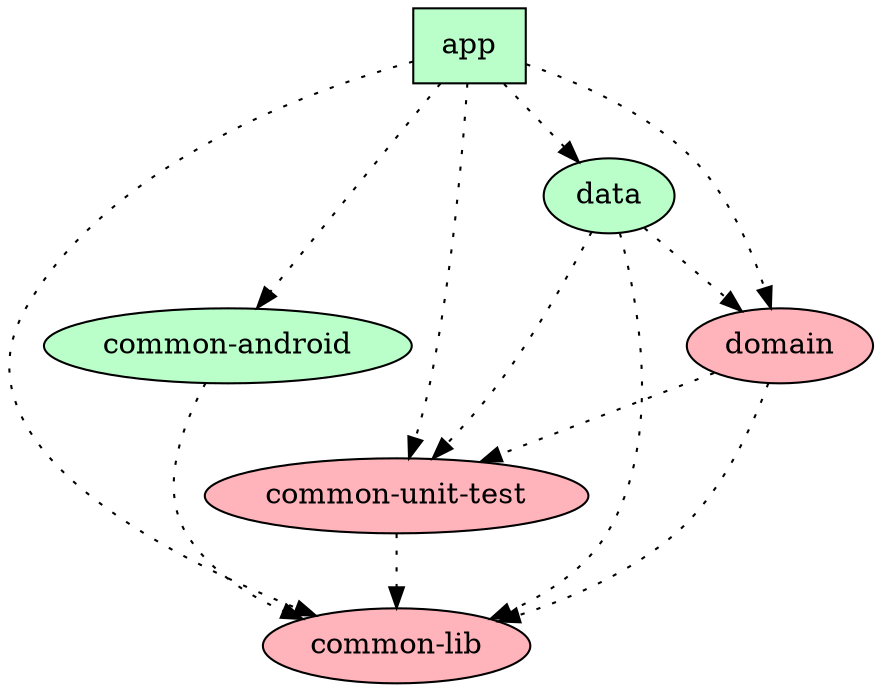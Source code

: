 digraph {
  graph [labelloc=t,fontsize=30,ranksep=0.5];
  node [style=filled, fillcolor="#bbbbbb"];
  rankdir=TB;

  # Projects

  "app" [shape=box, fillcolor="#baffc9"];
  "common-android" [fillcolor="#baffc9"];
  "common-lib" [fillcolor="#ffb3ba"];
  "common-unit-test" [fillcolor="#ffb3ba"];
  "data" [fillcolor="#baffc9"];
  "domain" [fillcolor="#ffb3ba"];

  {rank = same; "app";}

  # Dependencies

  "app" -> "data" [style=dotted]
  "app" -> "domain" [style=dotted]
  "app" -> "common-lib" [style=dotted]
  "app" -> "common-android" [style=dotted]
  "app" -> "common-unit-test" [style=dotted]
  "data" -> "domain" [style=dotted]
  "data" -> "common-lib" [style=dotted]
  "data" -> "common-unit-test" [style=dotted]
  "domain" -> "common-lib" [style=dotted]
  "domain" -> "common-unit-test" [style=dotted]
  "common-android" -> "common-lib" [style=dotted]
  "common-unit-test" -> "common-lib" [style=dotted]
}
